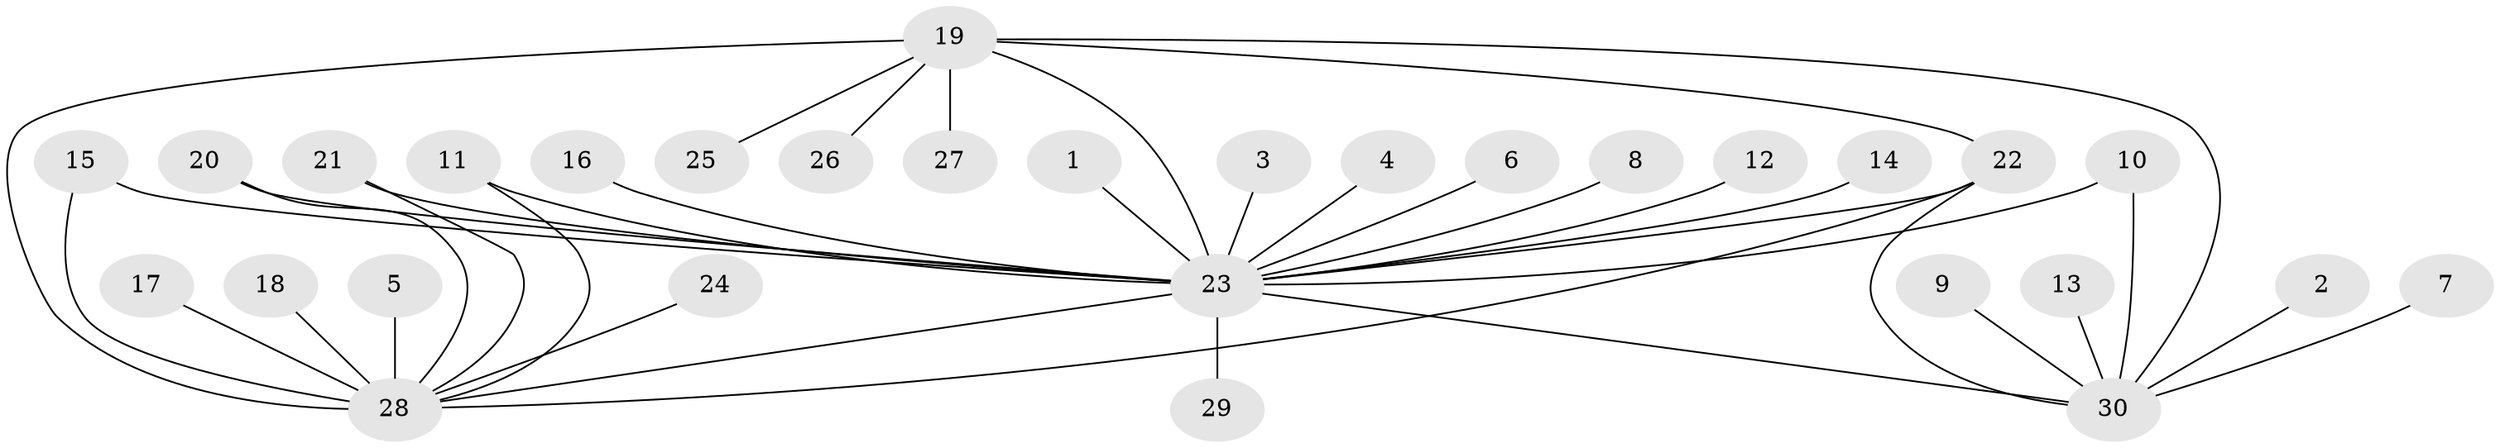 // original degree distribution, {12: 0.013513513513513514, 24: 0.013513513513513514, 1: 0.5675675675675675, 8: 0.013513513513513514, 3: 0.10810810810810811, 4: 0.04054054054054054, 18: 0.013513513513513514, 2: 0.22972972972972974}
// Generated by graph-tools (version 1.1) at 2025/36/03/04/25 23:36:49]
// undirected, 30 vertices, 39 edges
graph export_dot {
  node [color=gray90,style=filled];
  1;
  2;
  3;
  4;
  5;
  6;
  7;
  8;
  9;
  10;
  11;
  12;
  13;
  14;
  15;
  16;
  17;
  18;
  19;
  20;
  21;
  22;
  23;
  24;
  25;
  26;
  27;
  28;
  29;
  30;
  1 -- 23 [weight=1.0];
  2 -- 30 [weight=1.0];
  3 -- 23 [weight=1.0];
  4 -- 23 [weight=1.0];
  5 -- 28 [weight=1.0];
  6 -- 23 [weight=1.0];
  7 -- 30 [weight=1.0];
  8 -- 23 [weight=1.0];
  9 -- 30 [weight=1.0];
  10 -- 23 [weight=1.0];
  10 -- 30 [weight=1.0];
  11 -- 23 [weight=1.0];
  11 -- 28 [weight=1.0];
  12 -- 23 [weight=1.0];
  13 -- 30 [weight=1.0];
  14 -- 23 [weight=1.0];
  15 -- 23 [weight=1.0];
  15 -- 28 [weight=1.0];
  16 -- 23 [weight=1.0];
  17 -- 28 [weight=1.0];
  18 -- 28 [weight=2.0];
  19 -- 22 [weight=1.0];
  19 -- 23 [weight=2.0];
  19 -- 25 [weight=1.0];
  19 -- 26 [weight=1.0];
  19 -- 27 [weight=1.0];
  19 -- 28 [weight=2.0];
  19 -- 30 [weight=1.0];
  20 -- 23 [weight=1.0];
  20 -- 28 [weight=1.0];
  21 -- 23 [weight=1.0];
  21 -- 28 [weight=1.0];
  22 -- 23 [weight=1.0];
  22 -- 28 [weight=1.0];
  22 -- 30 [weight=1.0];
  23 -- 28 [weight=1.0];
  23 -- 29 [weight=1.0];
  23 -- 30 [weight=1.0];
  24 -- 28 [weight=1.0];
}
